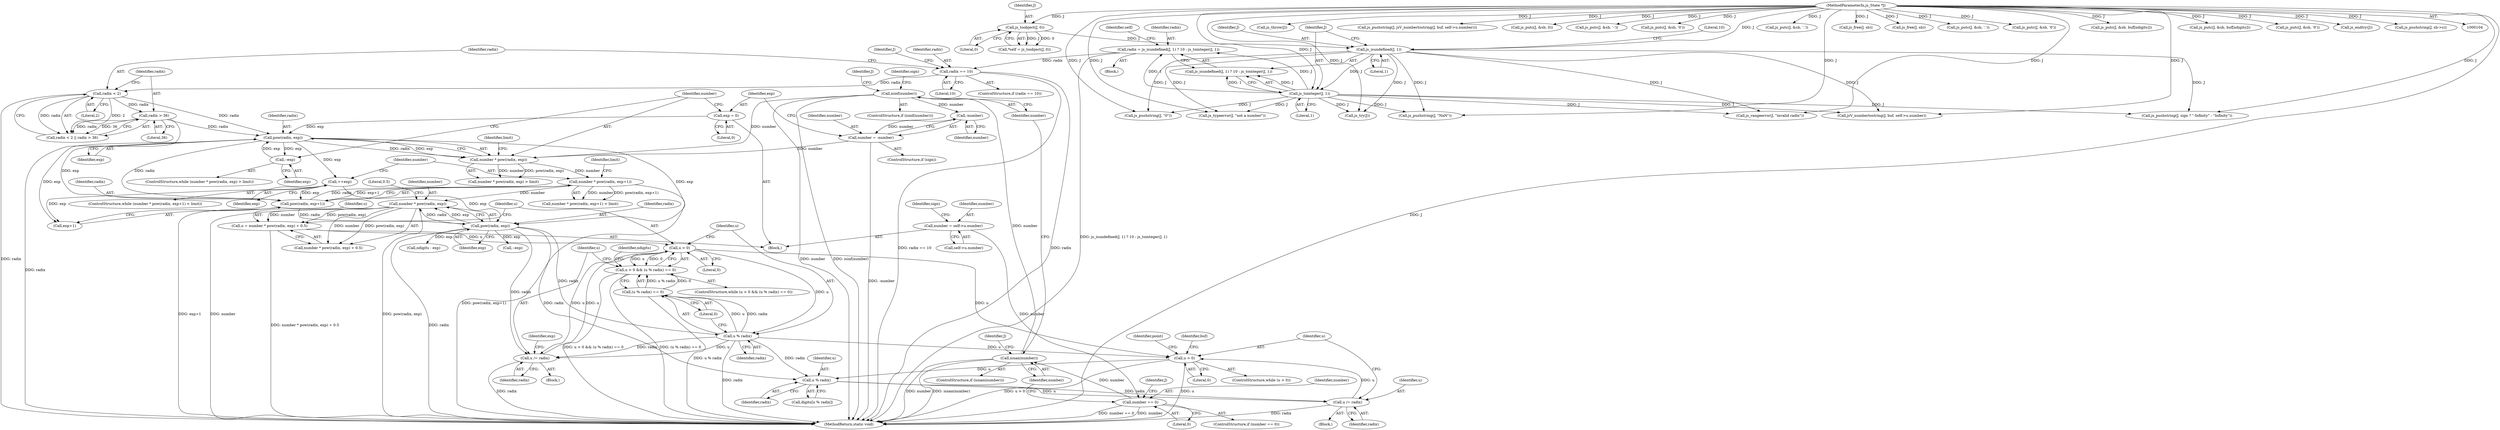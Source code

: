 digraph "0_mujs_da632ca08f240590d2dec786722ed08486ce1be6@integer" {
"1000259" [label="(Call,u = number * pow(radix, exp) + 0.5)"];
"1000262" [label="(Call,number * pow(radix, exp))"];
"1000249" [label="(Call,number * pow(radix, exp+1))"];
"1000239" [label="(Call,number * pow(radix, exp))"];
"1000218" [label="(Call,isinf(number))"];
"1000210" [label="(Call,isnan(number))"];
"1000201" [label="(Call,number == 0)"];
"1000167" [label="(Call,number = self->u.number)"];
"1000230" [label="(Call,number = -number)"];
"1000232" [label="(Call,-number)"];
"1000241" [label="(Call,pow(radix, exp))"];
"1000152" [label="(Call,radix < 2)"];
"1000135" [label="(Call,radix == 10)"];
"1000115" [label="(Call,radix = js_isundefined(J, 1) ? 10 : js_tointeger(J, 1))"];
"1000122" [label="(Call,js_tointeger(J, 1))"];
"1000118" [label="(Call,js_isundefined(J, 1))"];
"1000111" [label="(Call,js_toobject(J, 0))"];
"1000105" [label="(MethodParameterIn,js_State *J)"];
"1000155" [label="(Call,radix > 36)"];
"1000234" [label="(Call,exp = 0)"];
"1000245" [label="(Call,--exp)"];
"1000251" [label="(Call,pow(radix, exp+1))"];
"1000257" [label="(Call,++exp)"];
"1000264" [label="(Call,pow(radix, exp))"];
"1000270" [label="(Call,u > 0)"];
"1000269" [label="(Call,u > 0 && (u % radix) == 0)"];
"1000274" [label="(Call,u % radix)"];
"1000273" [label="(Call,(u % radix) == 0)"];
"1000279" [label="(Call,u /= radix)"];
"1000288" [label="(Call,u > 0)"];
"1000299" [label="(Call,u % radix)"];
"1000302" [label="(Call,u /= radix)"];
"1000157" [label="(Literal,36)"];
"1000137" [label="(Literal,10)"];
"1000221" [label="(Call,js_pushstring(J, sign ? \"-Infinity\" : \"Infinity\"))"];
"1000239" [label="(Call,number * pow(radix, exp))"];
"1000303" [label="(Identifier,u)"];
"1000317" [label="(Call,js_throw(J))"];
"1000273" [label="(Call,(u % radix) == 0)"];
"1000116" [label="(Identifier,radix)"];
"1000272" [label="(Literal,0)"];
"1000230" [label="(Call,number = -number)"];
"1000275" [label="(Identifier,u)"];
"1000209" [label="(ControlStructure,if (isnan(number)))"];
"1000235" [label="(Identifier,exp)"];
"1000124" [label="(Literal,1)"];
"1000247" [label="(ControlStructure,while (number * pow(radix, exp+1) < limit))"];
"1000118" [label="(Call,js_isundefined(J, 1))"];
"1000277" [label="(Literal,0)"];
"1000139" [label="(Call,js_pushstring(J, jsV_numbertostring(J, buf, self->u.number)))"];
"1000218" [label="(Call,isinf(number))"];
"1000402" [label="(Call,js_putc(J, &sb, 0))"];
"1000294" [label="(Identifier,buf)"];
"1000321" [label="(Call,js_putc(J, &sb, '-'))"];
"1000232" [label="(Call,-number)"];
"1000169" [label="(Call,self->u.number)"];
"1000263" [label="(Identifier,number)"];
"1000217" [label="(ControlStructure,if (isinf(number)))"];
"1000167" [label="(Call,number = self->u.number)"];
"1000346" [label="(Call,js_putc(J, &sb, '0'))"];
"1000123" [label="(Identifier,J)"];
"1000260" [label="(Identifier,u)"];
"1000285" [label="(Identifier,ndigits)"];
"1000245" [label="(Call,--exp)"];
"1000262" [label="(Call,number * pow(radix, exp))"];
"1000161" [label="(Block,)"];
"1000111" [label="(Call,js_toobject(J, 0))"];
"1000261" [label="(Call,number * pow(radix, exp) + 0.5)"];
"1000307" [label="(Call,ndigits - exp)"];
"1000281" [label="(Identifier,radix)"];
"1000282" [label="(Call,--exp)"];
"1000112" [label="(Identifier,J)"];
"1000237" [label="(ControlStructure,while (number * pow(radix, exp) > limit))"];
"1000156" [label="(Identifier,radix)"];
"1000203" [label="(Literal,0)"];
"1000251" [label="(Call,pow(radix, exp+1))"];
"1000205" [label="(Call,js_pushstring(J, \"0\"))"];
"1000264" [label="(Call,pow(radix, exp))"];
"1000256" [label="(Identifier,limit)"];
"1000140" [label="(Identifier,J)"];
"1000158" [label="(Call,js_rangeerror(J, \"invalid radix\"))"];
"1000141" [label="(Call,jsV_numbertostring(J, buf, self->u.number))"];
"1000236" [label="(Literal,0)"];
"1000242" [label="(Identifier,radix)"];
"1000202" [label="(Identifier,number)"];
"1000153" [label="(Identifier,radix)"];
"1000155" [label="(Call,radix > 36)"];
"1000122" [label="(Call,js_tointeger(J, 1))"];
"1000249" [label="(Call,number * pow(radix, exp+1))"];
"1000210" [label="(Call,isnan(number))"];
"1000109" [label="(Call,*self = js_toobject(J, 0))"];
"1000154" [label="(Literal,2)"];
"1000288" [label="(Call,u > 0)"];
"1000387" [label="(Call,js_putc(J, &sb, '.'))"];
"1000258" [label="(Identifier,exp)"];
"1000270" [label="(Call,u > 0)"];
"1000278" [label="(Block,)"];
"1000201" [label="(Call,number == 0)"];
"1000134" [label="(ControlStructure,if (radix == 10))"];
"1000151" [label="(Call,radix < 2 || radix > 36)"];
"1000268" [label="(ControlStructure,while (u > 0 && (u % radix) == 0))"];
"1000214" [label="(Identifier,J)"];
"1000228" [label="(ControlStructure,if (sign))"];
"1000113" [label="(Literal,0)"];
"1000219" [label="(Identifier,number)"];
"1000117" [label="(Call,js_isundefined(J, 1) ? 10 : js_tointeger(J, 1))"];
"1000290" [label="(Literal,0)"];
"1000283" [label="(Identifier,exp)"];
"1000229" [label="(Identifier,sign)"];
"1000252" [label="(Identifier,radix)"];
"1000240" [label="(Identifier,number)"];
"1000243" [label="(Identifier,exp)"];
"1000246" [label="(Identifier,exp)"];
"1000311" [label="(Call,js_try(J))"];
"1000314" [label="(Call,js_free(J, sb))"];
"1000120" [label="(Literal,1)"];
"1000248" [label="(Call,number * pow(radix, exp+1) < limit)"];
"1000297" [label="(Call,digits[u % radix])"];
"1000414" [label="(Call,js_free(J, sb))"];
"1000115" [label="(Call,radix = js_isundefined(J, 1) ? 10 : js_tointeger(J, 1))"];
"1000231" [label="(Identifier,number)"];
"1000152" [label="(Call,radix < 2)"];
"1000301" [label="(Identifier,radix)"];
"1000302" [label="(Call,u /= radix)"];
"1000259" [label="(Call,u = number * pow(radix, exp) + 0.5)"];
"1000238" [label="(Call,number * pow(radix, exp) > limit)"];
"1000336" [label="(Call,js_putc(J, &sb, '.'))"];
"1000121" [label="(Literal,10)"];
"1000119" [label="(Identifier,J)"];
"1000397" [label="(Call,js_putc(J, &sb, '0'))"];
"1000280" [label="(Identifier,u)"];
"1000257" [label="(Call,++exp)"];
"1000267" [label="(Literal,0.5)"];
"1000299" [label="(Call,u % radix)"];
"1000300" [label="(Identifier,u)"];
"1000206" [label="(Identifier,J)"];
"1000233" [label="(Identifier,number)"];
"1000128" [label="(Identifier,self)"];
"1000211" [label="(Identifier,number)"];
"1000106" [label="(Block,)"];
"1000241" [label="(Call,pow(radix, exp))"];
"1000271" [label="(Identifier,u)"];
"1000266" [label="(Identifier,exp)"];
"1000136" [label="(Identifier,radix)"];
"1000213" [label="(Call,js_pushstring(J, \"NaN\"))"];
"1000279" [label="(Call,u /= radix)"];
"1000274" [label="(Call,u % radix)"];
"1000304" [label="(Identifier,radix)"];
"1000289" [label="(Identifier,u)"];
"1000356" [label="(Call,js_putc(J, &sb, buf[ndigits]))"];
"1000306" [label="(Identifier,point)"];
"1000234" [label="(Call,exp = 0)"];
"1000417" [label="(MethodReturn,static void)"];
"1000131" [label="(Call,js_typeerror(J, \"not a number\"))"];
"1000200" [label="(ControlStructure,if (number == 0))"];
"1000276" [label="(Identifier,radix)"];
"1000287" [label="(ControlStructure,while (u > 0))"];
"1000371" [label="(Call,js_putc(J, &sb, buf[ndigits]))"];
"1000291" [label="(Block,)"];
"1000176" [label="(Identifier,sign)"];
"1000331" [label="(Call,js_putc(J, &sb, '0'))"];
"1000244" [label="(Identifier,limit)"];
"1000253" [label="(Call,exp+1)"];
"1000412" [label="(Call,js_endtry(J))"];
"1000222" [label="(Identifier,J)"];
"1000135" [label="(Call,radix == 10)"];
"1000168" [label="(Identifier,number)"];
"1000250" [label="(Identifier,number)"];
"1000407" [label="(Call,js_pushstring(J, sb->s))"];
"1000269" [label="(Call,u > 0 && (u % radix) == 0)"];
"1000105" [label="(MethodParameterIn,js_State *J)"];
"1000265" [label="(Identifier,radix)"];
"1000259" -> "1000161"  [label="AST: "];
"1000259" -> "1000261"  [label="CFG: "];
"1000260" -> "1000259"  [label="AST: "];
"1000261" -> "1000259"  [label="AST: "];
"1000271" -> "1000259"  [label="CFG: "];
"1000259" -> "1000417"  [label="DDG: number * pow(radix, exp) + 0.5"];
"1000262" -> "1000259"  [label="DDG: number"];
"1000262" -> "1000259"  [label="DDG: pow(radix, exp)"];
"1000259" -> "1000270"  [label="DDG: u"];
"1000262" -> "1000261"  [label="AST: "];
"1000262" -> "1000264"  [label="CFG: "];
"1000263" -> "1000262"  [label="AST: "];
"1000264" -> "1000262"  [label="AST: "];
"1000267" -> "1000262"  [label="CFG: "];
"1000262" -> "1000417"  [label="DDG: number"];
"1000262" -> "1000417"  [label="DDG: pow(radix, exp)"];
"1000262" -> "1000261"  [label="DDG: number"];
"1000262" -> "1000261"  [label="DDG: pow(radix, exp)"];
"1000249" -> "1000262"  [label="DDG: number"];
"1000264" -> "1000262"  [label="DDG: radix"];
"1000264" -> "1000262"  [label="DDG: exp"];
"1000249" -> "1000248"  [label="AST: "];
"1000249" -> "1000251"  [label="CFG: "];
"1000250" -> "1000249"  [label="AST: "];
"1000251" -> "1000249"  [label="AST: "];
"1000256" -> "1000249"  [label="CFG: "];
"1000249" -> "1000417"  [label="DDG: pow(radix, exp+1)"];
"1000249" -> "1000248"  [label="DDG: number"];
"1000249" -> "1000248"  [label="DDG: pow(radix, exp+1)"];
"1000239" -> "1000249"  [label="DDG: number"];
"1000251" -> "1000249"  [label="DDG: radix"];
"1000251" -> "1000249"  [label="DDG: exp+1"];
"1000239" -> "1000238"  [label="AST: "];
"1000239" -> "1000241"  [label="CFG: "];
"1000240" -> "1000239"  [label="AST: "];
"1000241" -> "1000239"  [label="AST: "];
"1000244" -> "1000239"  [label="CFG: "];
"1000239" -> "1000238"  [label="DDG: number"];
"1000239" -> "1000238"  [label="DDG: pow(radix, exp)"];
"1000218" -> "1000239"  [label="DDG: number"];
"1000230" -> "1000239"  [label="DDG: number"];
"1000241" -> "1000239"  [label="DDG: radix"];
"1000241" -> "1000239"  [label="DDG: exp"];
"1000218" -> "1000217"  [label="AST: "];
"1000218" -> "1000219"  [label="CFG: "];
"1000219" -> "1000218"  [label="AST: "];
"1000222" -> "1000218"  [label="CFG: "];
"1000229" -> "1000218"  [label="CFG: "];
"1000218" -> "1000417"  [label="DDG: number"];
"1000218" -> "1000417"  [label="DDG: isinf(number)"];
"1000210" -> "1000218"  [label="DDG: number"];
"1000218" -> "1000232"  [label="DDG: number"];
"1000210" -> "1000209"  [label="AST: "];
"1000210" -> "1000211"  [label="CFG: "];
"1000211" -> "1000210"  [label="AST: "];
"1000214" -> "1000210"  [label="CFG: "];
"1000219" -> "1000210"  [label="CFG: "];
"1000210" -> "1000417"  [label="DDG: isnan(number)"];
"1000210" -> "1000417"  [label="DDG: number"];
"1000201" -> "1000210"  [label="DDG: number"];
"1000201" -> "1000200"  [label="AST: "];
"1000201" -> "1000203"  [label="CFG: "];
"1000202" -> "1000201"  [label="AST: "];
"1000203" -> "1000201"  [label="AST: "];
"1000206" -> "1000201"  [label="CFG: "];
"1000211" -> "1000201"  [label="CFG: "];
"1000201" -> "1000417"  [label="DDG: number == 0"];
"1000201" -> "1000417"  [label="DDG: number"];
"1000167" -> "1000201"  [label="DDG: number"];
"1000167" -> "1000161"  [label="AST: "];
"1000167" -> "1000169"  [label="CFG: "];
"1000168" -> "1000167"  [label="AST: "];
"1000169" -> "1000167"  [label="AST: "];
"1000176" -> "1000167"  [label="CFG: "];
"1000230" -> "1000228"  [label="AST: "];
"1000230" -> "1000232"  [label="CFG: "];
"1000231" -> "1000230"  [label="AST: "];
"1000232" -> "1000230"  [label="AST: "];
"1000235" -> "1000230"  [label="CFG: "];
"1000230" -> "1000417"  [label="DDG: -number"];
"1000232" -> "1000230"  [label="DDG: number"];
"1000232" -> "1000233"  [label="CFG: "];
"1000233" -> "1000232"  [label="AST: "];
"1000241" -> "1000243"  [label="CFG: "];
"1000242" -> "1000241"  [label="AST: "];
"1000243" -> "1000241"  [label="AST: "];
"1000152" -> "1000241"  [label="DDG: radix"];
"1000155" -> "1000241"  [label="DDG: radix"];
"1000234" -> "1000241"  [label="DDG: exp"];
"1000245" -> "1000241"  [label="DDG: exp"];
"1000241" -> "1000245"  [label="DDG: exp"];
"1000241" -> "1000251"  [label="DDG: radix"];
"1000241" -> "1000251"  [label="DDG: exp"];
"1000241" -> "1000253"  [label="DDG: exp"];
"1000241" -> "1000257"  [label="DDG: exp"];
"1000241" -> "1000264"  [label="DDG: exp"];
"1000152" -> "1000151"  [label="AST: "];
"1000152" -> "1000154"  [label="CFG: "];
"1000153" -> "1000152"  [label="AST: "];
"1000154" -> "1000152"  [label="AST: "];
"1000156" -> "1000152"  [label="CFG: "];
"1000151" -> "1000152"  [label="CFG: "];
"1000152" -> "1000417"  [label="DDG: radix"];
"1000152" -> "1000151"  [label="DDG: radix"];
"1000152" -> "1000151"  [label="DDG: 2"];
"1000135" -> "1000152"  [label="DDG: radix"];
"1000152" -> "1000155"  [label="DDG: radix"];
"1000135" -> "1000134"  [label="AST: "];
"1000135" -> "1000137"  [label="CFG: "];
"1000136" -> "1000135"  [label="AST: "];
"1000137" -> "1000135"  [label="AST: "];
"1000140" -> "1000135"  [label="CFG: "];
"1000153" -> "1000135"  [label="CFG: "];
"1000135" -> "1000417"  [label="DDG: radix == 10"];
"1000135" -> "1000417"  [label="DDG: radix"];
"1000115" -> "1000135"  [label="DDG: radix"];
"1000115" -> "1000106"  [label="AST: "];
"1000115" -> "1000117"  [label="CFG: "];
"1000116" -> "1000115"  [label="AST: "];
"1000117" -> "1000115"  [label="AST: "];
"1000128" -> "1000115"  [label="CFG: "];
"1000115" -> "1000417"  [label="DDG: js_isundefined(J, 1) ? 10 : js_tointeger(J, 1)"];
"1000122" -> "1000115"  [label="DDG: J"];
"1000122" -> "1000115"  [label="DDG: 1"];
"1000122" -> "1000117"  [label="AST: "];
"1000122" -> "1000124"  [label="CFG: "];
"1000123" -> "1000122"  [label="AST: "];
"1000124" -> "1000122"  [label="AST: "];
"1000117" -> "1000122"  [label="CFG: "];
"1000122" -> "1000117"  [label="DDG: J"];
"1000122" -> "1000117"  [label="DDG: 1"];
"1000118" -> "1000122"  [label="DDG: J"];
"1000105" -> "1000122"  [label="DDG: J"];
"1000122" -> "1000131"  [label="DDG: J"];
"1000122" -> "1000141"  [label="DDG: J"];
"1000122" -> "1000158"  [label="DDG: J"];
"1000122" -> "1000205"  [label="DDG: J"];
"1000122" -> "1000213"  [label="DDG: J"];
"1000122" -> "1000221"  [label="DDG: J"];
"1000122" -> "1000311"  [label="DDG: J"];
"1000118" -> "1000117"  [label="AST: "];
"1000118" -> "1000120"  [label="CFG: "];
"1000119" -> "1000118"  [label="AST: "];
"1000120" -> "1000118"  [label="AST: "];
"1000121" -> "1000118"  [label="CFG: "];
"1000123" -> "1000118"  [label="CFG: "];
"1000111" -> "1000118"  [label="DDG: J"];
"1000105" -> "1000118"  [label="DDG: J"];
"1000118" -> "1000131"  [label="DDG: J"];
"1000118" -> "1000141"  [label="DDG: J"];
"1000118" -> "1000158"  [label="DDG: J"];
"1000118" -> "1000205"  [label="DDG: J"];
"1000118" -> "1000213"  [label="DDG: J"];
"1000118" -> "1000221"  [label="DDG: J"];
"1000118" -> "1000311"  [label="DDG: J"];
"1000111" -> "1000109"  [label="AST: "];
"1000111" -> "1000113"  [label="CFG: "];
"1000112" -> "1000111"  [label="AST: "];
"1000113" -> "1000111"  [label="AST: "];
"1000109" -> "1000111"  [label="CFG: "];
"1000111" -> "1000109"  [label="DDG: J"];
"1000111" -> "1000109"  [label="DDG: 0"];
"1000105" -> "1000111"  [label="DDG: J"];
"1000105" -> "1000104"  [label="AST: "];
"1000105" -> "1000417"  [label="DDG: J"];
"1000105" -> "1000131"  [label="DDG: J"];
"1000105" -> "1000139"  [label="DDG: J"];
"1000105" -> "1000141"  [label="DDG: J"];
"1000105" -> "1000158"  [label="DDG: J"];
"1000105" -> "1000205"  [label="DDG: J"];
"1000105" -> "1000213"  [label="DDG: J"];
"1000105" -> "1000221"  [label="DDG: J"];
"1000105" -> "1000311"  [label="DDG: J"];
"1000105" -> "1000314"  [label="DDG: J"];
"1000105" -> "1000317"  [label="DDG: J"];
"1000105" -> "1000321"  [label="DDG: J"];
"1000105" -> "1000331"  [label="DDG: J"];
"1000105" -> "1000336"  [label="DDG: J"];
"1000105" -> "1000346"  [label="DDG: J"];
"1000105" -> "1000356"  [label="DDG: J"];
"1000105" -> "1000371"  [label="DDG: J"];
"1000105" -> "1000387"  [label="DDG: J"];
"1000105" -> "1000397"  [label="DDG: J"];
"1000105" -> "1000402"  [label="DDG: J"];
"1000105" -> "1000407"  [label="DDG: J"];
"1000105" -> "1000412"  [label="DDG: J"];
"1000105" -> "1000414"  [label="DDG: J"];
"1000155" -> "1000151"  [label="AST: "];
"1000155" -> "1000157"  [label="CFG: "];
"1000156" -> "1000155"  [label="AST: "];
"1000157" -> "1000155"  [label="AST: "];
"1000151" -> "1000155"  [label="CFG: "];
"1000155" -> "1000417"  [label="DDG: radix"];
"1000155" -> "1000151"  [label="DDG: radix"];
"1000155" -> "1000151"  [label="DDG: 36"];
"1000234" -> "1000161"  [label="AST: "];
"1000234" -> "1000236"  [label="CFG: "];
"1000235" -> "1000234"  [label="AST: "];
"1000236" -> "1000234"  [label="AST: "];
"1000240" -> "1000234"  [label="CFG: "];
"1000245" -> "1000237"  [label="AST: "];
"1000245" -> "1000246"  [label="CFG: "];
"1000246" -> "1000245"  [label="AST: "];
"1000240" -> "1000245"  [label="CFG: "];
"1000251" -> "1000253"  [label="CFG: "];
"1000252" -> "1000251"  [label="AST: "];
"1000253" -> "1000251"  [label="AST: "];
"1000251" -> "1000417"  [label="DDG: exp+1"];
"1000257" -> "1000251"  [label="DDG: exp"];
"1000251" -> "1000264"  [label="DDG: radix"];
"1000257" -> "1000247"  [label="AST: "];
"1000257" -> "1000258"  [label="CFG: "];
"1000258" -> "1000257"  [label="AST: "];
"1000250" -> "1000257"  [label="CFG: "];
"1000257" -> "1000253"  [label="DDG: exp"];
"1000257" -> "1000264"  [label="DDG: exp"];
"1000264" -> "1000266"  [label="CFG: "];
"1000265" -> "1000264"  [label="AST: "];
"1000266" -> "1000264"  [label="AST: "];
"1000264" -> "1000417"  [label="DDG: radix"];
"1000264" -> "1000274"  [label="DDG: radix"];
"1000264" -> "1000279"  [label="DDG: radix"];
"1000264" -> "1000282"  [label="DDG: exp"];
"1000264" -> "1000299"  [label="DDG: radix"];
"1000264" -> "1000307"  [label="DDG: exp"];
"1000270" -> "1000269"  [label="AST: "];
"1000270" -> "1000272"  [label="CFG: "];
"1000271" -> "1000270"  [label="AST: "];
"1000272" -> "1000270"  [label="AST: "];
"1000275" -> "1000270"  [label="CFG: "];
"1000269" -> "1000270"  [label="CFG: "];
"1000270" -> "1000269"  [label="DDG: u"];
"1000270" -> "1000269"  [label="DDG: 0"];
"1000279" -> "1000270"  [label="DDG: u"];
"1000270" -> "1000274"  [label="DDG: u"];
"1000270" -> "1000279"  [label="DDG: u"];
"1000270" -> "1000288"  [label="DDG: u"];
"1000269" -> "1000268"  [label="AST: "];
"1000269" -> "1000273"  [label="CFG: "];
"1000273" -> "1000269"  [label="AST: "];
"1000280" -> "1000269"  [label="CFG: "];
"1000285" -> "1000269"  [label="CFG: "];
"1000269" -> "1000417"  [label="DDG: u > 0 && (u % radix) == 0"];
"1000269" -> "1000417"  [label="DDG: (u % radix) == 0"];
"1000273" -> "1000269"  [label="DDG: u % radix"];
"1000273" -> "1000269"  [label="DDG: 0"];
"1000274" -> "1000273"  [label="AST: "];
"1000274" -> "1000276"  [label="CFG: "];
"1000275" -> "1000274"  [label="AST: "];
"1000276" -> "1000274"  [label="AST: "];
"1000277" -> "1000274"  [label="CFG: "];
"1000274" -> "1000417"  [label="DDG: radix"];
"1000274" -> "1000273"  [label="DDG: u"];
"1000274" -> "1000273"  [label="DDG: radix"];
"1000274" -> "1000279"  [label="DDG: radix"];
"1000274" -> "1000279"  [label="DDG: u"];
"1000274" -> "1000288"  [label="DDG: u"];
"1000274" -> "1000299"  [label="DDG: radix"];
"1000273" -> "1000277"  [label="CFG: "];
"1000277" -> "1000273"  [label="AST: "];
"1000273" -> "1000417"  [label="DDG: u % radix"];
"1000279" -> "1000278"  [label="AST: "];
"1000279" -> "1000281"  [label="CFG: "];
"1000280" -> "1000279"  [label="AST: "];
"1000281" -> "1000279"  [label="AST: "];
"1000283" -> "1000279"  [label="CFG: "];
"1000279" -> "1000417"  [label="DDG: radix"];
"1000288" -> "1000287"  [label="AST: "];
"1000288" -> "1000290"  [label="CFG: "];
"1000289" -> "1000288"  [label="AST: "];
"1000290" -> "1000288"  [label="AST: "];
"1000294" -> "1000288"  [label="CFG: "];
"1000306" -> "1000288"  [label="CFG: "];
"1000288" -> "1000417"  [label="DDG: u"];
"1000288" -> "1000417"  [label="DDG: u > 0"];
"1000302" -> "1000288"  [label="DDG: u"];
"1000288" -> "1000299"  [label="DDG: u"];
"1000299" -> "1000297"  [label="AST: "];
"1000299" -> "1000301"  [label="CFG: "];
"1000300" -> "1000299"  [label="AST: "];
"1000301" -> "1000299"  [label="AST: "];
"1000297" -> "1000299"  [label="CFG: "];
"1000299" -> "1000302"  [label="DDG: radix"];
"1000299" -> "1000302"  [label="DDG: u"];
"1000302" -> "1000291"  [label="AST: "];
"1000302" -> "1000304"  [label="CFG: "];
"1000303" -> "1000302"  [label="AST: "];
"1000304" -> "1000302"  [label="AST: "];
"1000289" -> "1000302"  [label="CFG: "];
"1000302" -> "1000417"  [label="DDG: radix"];
}

